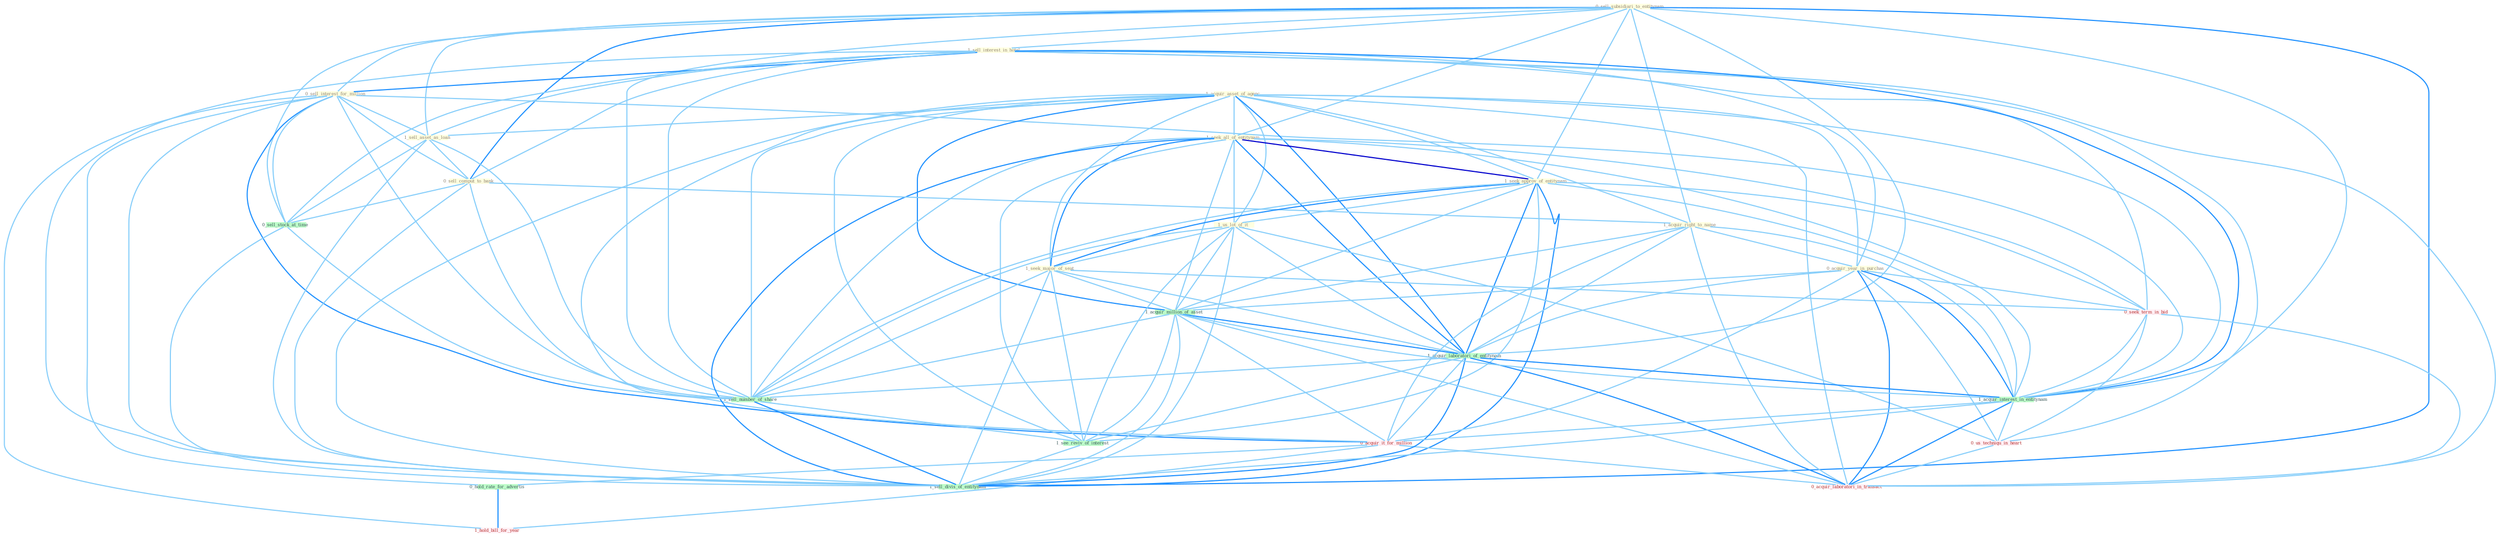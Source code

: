 Graph G{ 
    node
    [shape=polygon,style=filled,width=.5,height=.06,color="#BDFCC9",fixedsize=true,fontsize=4,
    fontcolor="#2f4f4f"];
    {node
    [color="#ffffe0", fontcolor="#8b7d6b"] "0_sell_subsidiari_to_entitynam " "1_sell_interest_in_hotel " "0_sell_interest_for_million " "1_acquir_asset_of_agenc " "1_sell_asset_as_loan " "1_seek_all_of_entitynam " "0_sell_comput_to_bank " "1_seek_approv_of_entitynam " "1_acquir_right_to_name " "1_us_lot_of_it " "1_seek_major_of_seat " "0_acquir_year_in_purchas "}
{node [color="#fff0f5", fontcolor="#b22222"] "0_seek_term_in_bid " "0_us_techniqu_in_heart " "0_acquir_it_for_million " "0_acquir_laboratori_in_transact " "1_hold_bill_for_year "}
edge [color="#B0E2FF"];

	"0_sell_subsidiari_to_entitynam " -- "1_sell_interest_in_hotel " [w="1", color="#87cefa" ];
	"0_sell_subsidiari_to_entitynam " -- "0_sell_interest_for_million " [w="1", color="#87cefa" ];
	"0_sell_subsidiari_to_entitynam " -- "1_sell_asset_as_loan " [w="1", color="#87cefa" ];
	"0_sell_subsidiari_to_entitynam " -- "1_seek_all_of_entitynam " [w="1", color="#87cefa" ];
	"0_sell_subsidiari_to_entitynam " -- "0_sell_comput_to_bank " [w="2", color="#1e90ff" , len=0.8];
	"0_sell_subsidiari_to_entitynam " -- "1_seek_approv_of_entitynam " [w="1", color="#87cefa" ];
	"0_sell_subsidiari_to_entitynam " -- "1_acquir_right_to_name " [w="1", color="#87cefa" ];
	"0_sell_subsidiari_to_entitynam " -- "1_acquir_laboratori_of_entitynam " [w="1", color="#87cefa" ];
	"0_sell_subsidiari_to_entitynam " -- "1_acquir_interest_in_entitynam " [w="1", color="#87cefa" ];
	"0_sell_subsidiari_to_entitynam " -- "0_sell_stock_at_time " [w="1", color="#87cefa" ];
	"0_sell_subsidiari_to_entitynam " -- "1_sell_number_of_share " [w="1", color="#87cefa" ];
	"0_sell_subsidiari_to_entitynam " -- "1_sell_divis_of_entitynam " [w="2", color="#1e90ff" , len=0.8];
	"1_sell_interest_in_hotel " -- "0_sell_interest_for_million " [w="2", color="#1e90ff" , len=0.8];
	"1_sell_interest_in_hotel " -- "1_sell_asset_as_loan " [w="1", color="#87cefa" ];
	"1_sell_interest_in_hotel " -- "0_sell_comput_to_bank " [w="1", color="#87cefa" ];
	"1_sell_interest_in_hotel " -- "0_acquir_year_in_purchas " [w="1", color="#87cefa" ];
	"1_sell_interest_in_hotel " -- "0_seek_term_in_bid " [w="1", color="#87cefa" ];
	"1_sell_interest_in_hotel " -- "1_acquir_interest_in_entitynam " [w="2", color="#1e90ff" , len=0.8];
	"1_sell_interest_in_hotel " -- "0_us_techniqu_in_heart " [w="1", color="#87cefa" ];
	"1_sell_interest_in_hotel " -- "0_acquir_laboratori_in_transact " [w="1", color="#87cefa" ];
	"1_sell_interest_in_hotel " -- "0_sell_stock_at_time " [w="1", color="#87cefa" ];
	"1_sell_interest_in_hotel " -- "1_sell_number_of_share " [w="1", color="#87cefa" ];
	"1_sell_interest_in_hotel " -- "1_sell_divis_of_entitynam " [w="1", color="#87cefa" ];
	"0_sell_interest_for_million " -- "1_sell_asset_as_loan " [w="1", color="#87cefa" ];
	"0_sell_interest_for_million " -- "0_sell_comput_to_bank " [w="1", color="#87cefa" ];
	"0_sell_interest_for_million " -- "1_acquir_interest_in_entitynam " [w="1", color="#87cefa" ];
	"0_sell_interest_for_million " -- "0_acquir_it_for_million " [w="2", color="#1e90ff" , len=0.8];
	"0_sell_interest_for_million " -- "0_hold_rate_for_advertis " [w="1", color="#87cefa" ];
	"0_sell_interest_for_million " -- "0_sell_stock_at_time " [w="1", color="#87cefa" ];
	"0_sell_interest_for_million " -- "1_sell_number_of_share " [w="1", color="#87cefa" ];
	"0_sell_interest_for_million " -- "1_hold_bill_for_year " [w="1", color="#87cefa" ];
	"0_sell_interest_for_million " -- "1_sell_divis_of_entitynam " [w="1", color="#87cefa" ];
	"1_acquir_asset_of_agenc " -- "1_sell_asset_as_loan " [w="1", color="#87cefa" ];
	"1_acquir_asset_of_agenc " -- "1_seek_all_of_entitynam " [w="1", color="#87cefa" ];
	"1_acquir_asset_of_agenc " -- "1_seek_approv_of_entitynam " [w="1", color="#87cefa" ];
	"1_acquir_asset_of_agenc " -- "1_acquir_right_to_name " [w="1", color="#87cefa" ];
	"1_acquir_asset_of_agenc " -- "1_us_lot_of_it " [w="1", color="#87cefa" ];
	"1_acquir_asset_of_agenc " -- "1_seek_major_of_seat " [w="1", color="#87cefa" ];
	"1_acquir_asset_of_agenc " -- "0_acquir_year_in_purchas " [w="1", color="#87cefa" ];
	"1_acquir_asset_of_agenc " -- "1_acquir_million_of_asset " [w="2", color="#1e90ff" , len=0.8];
	"1_acquir_asset_of_agenc " -- "1_acquir_laboratori_of_entitynam " [w="2", color="#1e90ff" , len=0.8];
	"1_acquir_asset_of_agenc " -- "1_acquir_interest_in_entitynam " [w="1", color="#87cefa" ];
	"1_acquir_asset_of_agenc " -- "0_acquir_it_for_million " [w="1", color="#87cefa" ];
	"1_acquir_asset_of_agenc " -- "0_acquir_laboratori_in_transact " [w="1", color="#87cefa" ];
	"1_acquir_asset_of_agenc " -- "1_sell_number_of_share " [w="1", color="#87cefa" ];
	"1_acquir_asset_of_agenc " -- "1_see_reviv_of_interest " [w="1", color="#87cefa" ];
	"1_acquir_asset_of_agenc " -- "1_sell_divis_of_entitynam " [w="1", color="#87cefa" ];
	"1_sell_asset_as_loan " -- "0_sell_comput_to_bank " [w="1", color="#87cefa" ];
	"1_sell_asset_as_loan " -- "0_sell_stock_at_time " [w="1", color="#87cefa" ];
	"1_sell_asset_as_loan " -- "1_sell_number_of_share " [w="1", color="#87cefa" ];
	"1_sell_asset_as_loan " -- "1_sell_divis_of_entitynam " [w="1", color="#87cefa" ];
	"1_seek_all_of_entitynam " -- "1_seek_approv_of_entitynam " [w="3", color="#0000cd" , len=0.6];
	"1_seek_all_of_entitynam " -- "1_us_lot_of_it " [w="1", color="#87cefa" ];
	"1_seek_all_of_entitynam " -- "1_seek_major_of_seat " [w="2", color="#1e90ff" , len=0.8];
	"1_seek_all_of_entitynam " -- "1_acquir_million_of_asset " [w="1", color="#87cefa" ];
	"1_seek_all_of_entitynam " -- "1_acquir_laboratori_of_entitynam " [w="2", color="#1e90ff" , len=0.8];
	"1_seek_all_of_entitynam " -- "0_seek_term_in_bid " [w="1", color="#87cefa" ];
	"1_seek_all_of_entitynam " -- "1_acquir_interest_in_entitynam " [w="1", color="#87cefa" ];
	"1_seek_all_of_entitynam " -- "1_sell_number_of_share " [w="1", color="#87cefa" ];
	"1_seek_all_of_entitynam " -- "1_see_reviv_of_interest " [w="1", color="#87cefa" ];
	"1_seek_all_of_entitynam " -- "1_sell_divis_of_entitynam " [w="2", color="#1e90ff" , len=0.8];
	"0_sell_comput_to_bank " -- "1_acquir_right_to_name " [w="1", color="#87cefa" ];
	"0_sell_comput_to_bank " -- "0_sell_stock_at_time " [w="1", color="#87cefa" ];
	"0_sell_comput_to_bank " -- "1_sell_number_of_share " [w="1", color="#87cefa" ];
	"0_sell_comput_to_bank " -- "1_sell_divis_of_entitynam " [w="1", color="#87cefa" ];
	"1_seek_approv_of_entitynam " -- "1_us_lot_of_it " [w="1", color="#87cefa" ];
	"1_seek_approv_of_entitynam " -- "1_seek_major_of_seat " [w="2", color="#1e90ff" , len=0.8];
	"1_seek_approv_of_entitynam " -- "1_acquir_million_of_asset " [w="1", color="#87cefa" ];
	"1_seek_approv_of_entitynam " -- "1_acquir_laboratori_of_entitynam " [w="2", color="#1e90ff" , len=0.8];
	"1_seek_approv_of_entitynam " -- "0_seek_term_in_bid " [w="1", color="#87cefa" ];
	"1_seek_approv_of_entitynam " -- "1_acquir_interest_in_entitynam " [w="1", color="#87cefa" ];
	"1_seek_approv_of_entitynam " -- "1_sell_number_of_share " [w="1", color="#87cefa" ];
	"1_seek_approv_of_entitynam " -- "1_see_reviv_of_interest " [w="1", color="#87cefa" ];
	"1_seek_approv_of_entitynam " -- "1_sell_divis_of_entitynam " [w="2", color="#1e90ff" , len=0.8];
	"1_acquir_right_to_name " -- "0_acquir_year_in_purchas " [w="1", color="#87cefa" ];
	"1_acquir_right_to_name " -- "1_acquir_million_of_asset " [w="1", color="#87cefa" ];
	"1_acquir_right_to_name " -- "1_acquir_laboratori_of_entitynam " [w="1", color="#87cefa" ];
	"1_acquir_right_to_name " -- "1_acquir_interest_in_entitynam " [w="1", color="#87cefa" ];
	"1_acquir_right_to_name " -- "0_acquir_it_for_million " [w="1", color="#87cefa" ];
	"1_acquir_right_to_name " -- "0_acquir_laboratori_in_transact " [w="1", color="#87cefa" ];
	"1_us_lot_of_it " -- "1_seek_major_of_seat " [w="1", color="#87cefa" ];
	"1_us_lot_of_it " -- "1_acquir_million_of_asset " [w="1", color="#87cefa" ];
	"1_us_lot_of_it " -- "1_acquir_laboratori_of_entitynam " [w="1", color="#87cefa" ];
	"1_us_lot_of_it " -- "0_us_techniqu_in_heart " [w="1", color="#87cefa" ];
	"1_us_lot_of_it " -- "1_sell_number_of_share " [w="1", color="#87cefa" ];
	"1_us_lot_of_it " -- "1_see_reviv_of_interest " [w="1", color="#87cefa" ];
	"1_us_lot_of_it " -- "1_sell_divis_of_entitynam " [w="1", color="#87cefa" ];
	"1_seek_major_of_seat " -- "1_acquir_million_of_asset " [w="1", color="#87cefa" ];
	"1_seek_major_of_seat " -- "1_acquir_laboratori_of_entitynam " [w="1", color="#87cefa" ];
	"1_seek_major_of_seat " -- "0_seek_term_in_bid " [w="1", color="#87cefa" ];
	"1_seek_major_of_seat " -- "1_sell_number_of_share " [w="1", color="#87cefa" ];
	"1_seek_major_of_seat " -- "1_see_reviv_of_interest " [w="1", color="#87cefa" ];
	"1_seek_major_of_seat " -- "1_sell_divis_of_entitynam " [w="1", color="#87cefa" ];
	"0_acquir_year_in_purchas " -- "1_acquir_million_of_asset " [w="1", color="#87cefa" ];
	"0_acquir_year_in_purchas " -- "1_acquir_laboratori_of_entitynam " [w="1", color="#87cefa" ];
	"0_acquir_year_in_purchas " -- "0_seek_term_in_bid " [w="1", color="#87cefa" ];
	"0_acquir_year_in_purchas " -- "1_acquir_interest_in_entitynam " [w="2", color="#1e90ff" , len=0.8];
	"0_acquir_year_in_purchas " -- "0_us_techniqu_in_heart " [w="1", color="#87cefa" ];
	"0_acquir_year_in_purchas " -- "0_acquir_it_for_million " [w="1", color="#87cefa" ];
	"0_acquir_year_in_purchas " -- "0_acquir_laboratori_in_transact " [w="2", color="#1e90ff" , len=0.8];
	"1_acquir_million_of_asset " -- "1_acquir_laboratori_of_entitynam " [w="2", color="#1e90ff" , len=0.8];
	"1_acquir_million_of_asset " -- "1_acquir_interest_in_entitynam " [w="1", color="#87cefa" ];
	"1_acquir_million_of_asset " -- "0_acquir_it_for_million " [w="1", color="#87cefa" ];
	"1_acquir_million_of_asset " -- "0_acquir_laboratori_in_transact " [w="1", color="#87cefa" ];
	"1_acquir_million_of_asset " -- "1_sell_number_of_share " [w="1", color="#87cefa" ];
	"1_acquir_million_of_asset " -- "1_see_reviv_of_interest " [w="1", color="#87cefa" ];
	"1_acquir_million_of_asset " -- "1_sell_divis_of_entitynam " [w="1", color="#87cefa" ];
	"1_acquir_laboratori_of_entitynam " -- "1_acquir_interest_in_entitynam " [w="2", color="#1e90ff" , len=0.8];
	"1_acquir_laboratori_of_entitynam " -- "0_acquir_it_for_million " [w="1", color="#87cefa" ];
	"1_acquir_laboratori_of_entitynam " -- "0_acquir_laboratori_in_transact " [w="2", color="#1e90ff" , len=0.8];
	"1_acquir_laboratori_of_entitynam " -- "1_sell_number_of_share " [w="1", color="#87cefa" ];
	"1_acquir_laboratori_of_entitynam " -- "1_see_reviv_of_interest " [w="1", color="#87cefa" ];
	"1_acquir_laboratori_of_entitynam " -- "1_sell_divis_of_entitynam " [w="2", color="#1e90ff" , len=0.8];
	"0_seek_term_in_bid " -- "1_acquir_interest_in_entitynam " [w="1", color="#87cefa" ];
	"0_seek_term_in_bid " -- "0_us_techniqu_in_heart " [w="1", color="#87cefa" ];
	"0_seek_term_in_bid " -- "0_acquir_laboratori_in_transact " [w="1", color="#87cefa" ];
	"1_acquir_interest_in_entitynam " -- "0_us_techniqu_in_heart " [w="1", color="#87cefa" ];
	"1_acquir_interest_in_entitynam " -- "0_acquir_it_for_million " [w="1", color="#87cefa" ];
	"1_acquir_interest_in_entitynam " -- "0_acquir_laboratori_in_transact " [w="2", color="#1e90ff" , len=0.8];
	"1_acquir_interest_in_entitynam " -- "1_sell_divis_of_entitynam " [w="1", color="#87cefa" ];
	"0_us_techniqu_in_heart " -- "0_acquir_laboratori_in_transact " [w="1", color="#87cefa" ];
	"0_acquir_it_for_million " -- "0_hold_rate_for_advertis " [w="1", color="#87cefa" ];
	"0_acquir_it_for_million " -- "0_acquir_laboratori_in_transact " [w="1", color="#87cefa" ];
	"0_acquir_it_for_million " -- "1_hold_bill_for_year " [w="1", color="#87cefa" ];
	"0_hold_rate_for_advertis " -- "1_hold_bill_for_year " [w="2", color="#1e90ff" , len=0.8];
	"0_sell_stock_at_time " -- "1_sell_number_of_share " [w="1", color="#87cefa" ];
	"0_sell_stock_at_time " -- "1_sell_divis_of_entitynam " [w="1", color="#87cefa" ];
	"1_sell_number_of_share " -- "1_see_reviv_of_interest " [w="1", color="#87cefa" ];
	"1_sell_number_of_share " -- "1_sell_divis_of_entitynam " [w="2", color="#1e90ff" , len=0.8];
	"1_see_reviv_of_interest " -- "1_sell_divis_of_entitynam " [w="1", color="#87cefa" ];
}